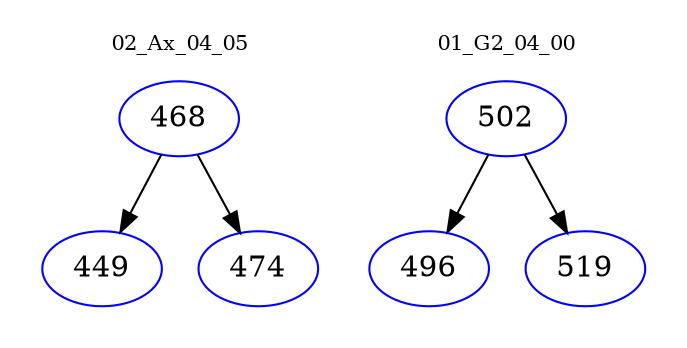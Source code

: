 digraph{
subgraph cluster_0 {
color = white
label = "02_Ax_04_05";
fontsize=10;
T0_468 [label="468", color="blue"]
T0_468 -> T0_449 [color="black"]
T0_449 [label="449", color="blue"]
T0_468 -> T0_474 [color="black"]
T0_474 [label="474", color="blue"]
}
subgraph cluster_1 {
color = white
label = "01_G2_04_00";
fontsize=10;
T1_502 [label="502", color="blue"]
T1_502 -> T1_496 [color="black"]
T1_496 [label="496", color="blue"]
T1_502 -> T1_519 [color="black"]
T1_519 [label="519", color="blue"]
}
}
